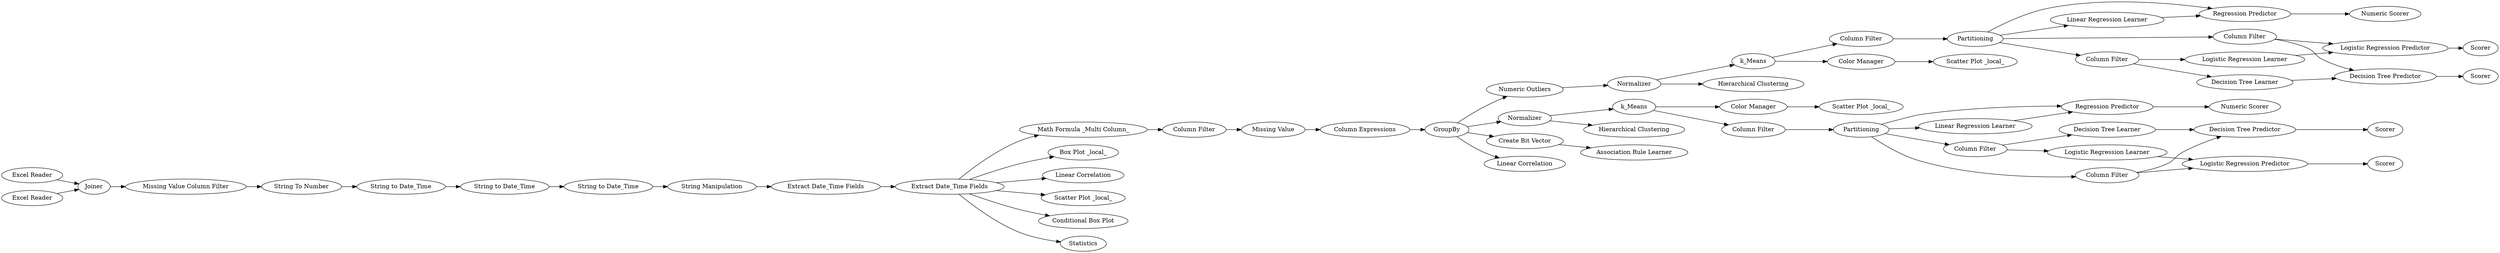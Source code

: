 digraph {
	"3294026406067815416_56" [label="Regression Predictor"]
	"3294026406067815416_11" [label="Extract Date_Time Fields"]
	"3294026406067815416_4" [label="Excel Reader"]
	"3294026406067815416_58" [label=Partitioning]
	"3294026406067815416_69" [label="Decision Tree Learner"]
	"3294026406067815416_59" [label="Linear Regression Learner"]
	"3294026406067815416_36" [label="Numeric Outliers"]
	"3294026406067815416_15" [label="Hierarchical Clustering"]
	"3294026406067815416_44" [label="Scatter Plot _local_"]
	"3294026406067815416_22" [label="Box Plot _local_"]
	"3294026406067815416_55" [label="Column Filter"]
	"3294026406067815416_2" [label="String To Number"]
	"3294026406067815416_39" [label="Scatter Plot _local_"]
	"3294026406067815416_26" [label="Linear Correlation"]
	"3294026406067815416_24" [label="Scatter Plot _local_"]
	"3294026406067815416_42" [label="Color Manager"]
	"3294026406067815416_52" [label="Numeric Scorer"]
	"3294026406067815416_34" [label="Column Expressions"]
	"3294026406067815416_12" [label="Extract Date_Time Fields"]
	"3294026406067815416_43" [label=k_Means]
	"3294026406067815416_62" [label="Column Filter"]
	"3294026406067815416_68" [label=Scorer]
	"3294026406067815416_45" [label="Hierarchical Clustering"]
	"3294026406067815416_49" [label=Partitioning]
	"3294026406067815416_74" [label=Scorer]
	"3294026406067815416_73" [label="Logistic Regression Learner"]
	"3294026406067815416_9" [label="String to Date_Time"]
	"3294026406067815416_1" [label="Excel Reader"]
	"3294026406067815416_50" [label="Linear Regression Learner"]
	"3294026406067815416_75" [label="Logistic Regression Predictor"]
	"3294026406067815416_64" [label=Scorer]
	"3294026406067815416_65" [label="Column Filter"]
	"3294026406067815416_3" [label="String to Date_Time"]
	"3294026406067815416_25" [label="Conditional Box Plot"]
	"3294026406067815416_5" [label=Joiner]
	"3294026406067815416_32" [label="Missing Value"]
	"3294026406067815416_38" [label=Normalizer]
	"3294026406067815416_60" [label="Decision Tree Learner"]
	"3294026406067815416_57" [label="Numeric Scorer"]
	"3294026406067815416_63" [label="Decision Tree Predictor"]
	"3294026406067815416_40" [label="Color Manager"]
	"3294026406067815416_54" [label="Column Filter"]
	"3294026406067815416_70" [label="Logistic Regression Learner"]
	"3294026406067815416_7" [label="Missing Value Column Filter"]
	"3294026406067815416_29" [label=GroupBy]
	"3294026406067815416_8" [label="String to Date_Time"]
	"3294026406067815416_27" [label="Column Filter"]
	"3294026406067815416_41" [label=Normalizer]
	"3294026406067815416_48" [label="Create Bit Vector"]
	"3294026406067815416_53" [label="Linear Correlation"]
	"3294026406067815416_28" [label="Math Formula _Multi Column_"]
	"3294026406067815416_16" [label=k_Means]
	"3294026406067815416_46" [label="Association Rule Learner"]
	"3294026406067815416_61" [label="Column Filter"]
	"3294026406067815416_67" [label="Column Filter"]
	"3294026406067815416_14" [label="String Manipulation"]
	"3294026406067815416_66" [label="Decision Tree Predictor"]
	"3294026406067815416_51" [label="Regression Predictor"]
	"3294026406067815416_10" [label=Statistics]
	"3294026406067815416_71" [label="Logistic Regression Predictor"]
	"3294026406067815416_72" [label=Scorer]
	"3294026406067815416_12" -> "3294026406067815416_28"
	"3294026406067815416_65" -> "3294026406067815416_69"
	"3294026406067815416_41" -> "3294026406067815416_45"
	"3294026406067815416_50" -> "3294026406067815416_51"
	"3294026406067815416_12" -> "3294026406067815416_22"
	"3294026406067815416_4" -> "3294026406067815416_5"
	"3294026406067815416_67" -> "3294026406067815416_75"
	"3294026406067815416_65" -> "3294026406067815416_73"
	"3294026406067815416_62" -> "3294026406067815416_63"
	"3294026406067815416_54" -> "3294026406067815416_49"
	"3294026406067815416_71" -> "3294026406067815416_72"
	"3294026406067815416_51" -> "3294026406067815416_52"
	"3294026406067815416_70" -> "3294026406067815416_71"
	"3294026406067815416_73" -> "3294026406067815416_75"
	"3294026406067815416_9" -> "3294026406067815416_14"
	"3294026406067815416_58" -> "3294026406067815416_56"
	"3294026406067815416_40" -> "3294026406067815416_39"
	"3294026406067815416_49" -> "3294026406067815416_62"
	"3294026406067815416_42" -> "3294026406067815416_44"
	"3294026406067815416_36" -> "3294026406067815416_38"
	"3294026406067815416_1" -> "3294026406067815416_5"
	"3294026406067815416_8" -> "3294026406067815416_9"
	"3294026406067815416_56" -> "3294026406067815416_57"
	"3294026406067815416_49" -> "3294026406067815416_50"
	"3294026406067815416_61" -> "3294026406067815416_60"
	"3294026406067815416_11" -> "3294026406067815416_12"
	"3294026406067815416_66" -> "3294026406067815416_68"
	"3294026406067815416_55" -> "3294026406067815416_58"
	"3294026406067815416_32" -> "3294026406067815416_34"
	"3294026406067815416_69" -> "3294026406067815416_66"
	"3294026406067815416_49" -> "3294026406067815416_61"
	"3294026406067815416_61" -> "3294026406067815416_70"
	"3294026406067815416_2" -> "3294026406067815416_3"
	"3294026406067815416_28" -> "3294026406067815416_27"
	"3294026406067815416_29" -> "3294026406067815416_53"
	"3294026406067815416_60" -> "3294026406067815416_63"
	"3294026406067815416_63" -> "3294026406067815416_64"
	"3294026406067815416_27" -> "3294026406067815416_32"
	"3294026406067815416_5" -> "3294026406067815416_7"
	"3294026406067815416_43" -> "3294026406067815416_42"
	"3294026406067815416_16" -> "3294026406067815416_55"
	"3294026406067815416_29" -> "3294026406067815416_36"
	"3294026406067815416_12" -> "3294026406067815416_25"
	"3294026406067815416_48" -> "3294026406067815416_46"
	"3294026406067815416_59" -> "3294026406067815416_56"
	"3294026406067815416_67" -> "3294026406067815416_66"
	"3294026406067815416_62" -> "3294026406067815416_71"
	"3294026406067815416_34" -> "3294026406067815416_29"
	"3294026406067815416_49" -> "3294026406067815416_51"
	"3294026406067815416_7" -> "3294026406067815416_2"
	"3294026406067815416_29" -> "3294026406067815416_41"
	"3294026406067815416_3" -> "3294026406067815416_8"
	"3294026406067815416_43" -> "3294026406067815416_54"
	"3294026406067815416_38" -> "3294026406067815416_16"
	"3294026406067815416_58" -> "3294026406067815416_67"
	"3294026406067815416_12" -> "3294026406067815416_26"
	"3294026406067815416_41" -> "3294026406067815416_43"
	"3294026406067815416_58" -> "3294026406067815416_59"
	"3294026406067815416_58" -> "3294026406067815416_65"
	"3294026406067815416_29" -> "3294026406067815416_48"
	"3294026406067815416_12" -> "3294026406067815416_24"
	"3294026406067815416_75" -> "3294026406067815416_74"
	"3294026406067815416_14" -> "3294026406067815416_11"
	"3294026406067815416_12" -> "3294026406067815416_10"
	"3294026406067815416_38" -> "3294026406067815416_15"
	"3294026406067815416_16" -> "3294026406067815416_40"
	rankdir=LR
}
